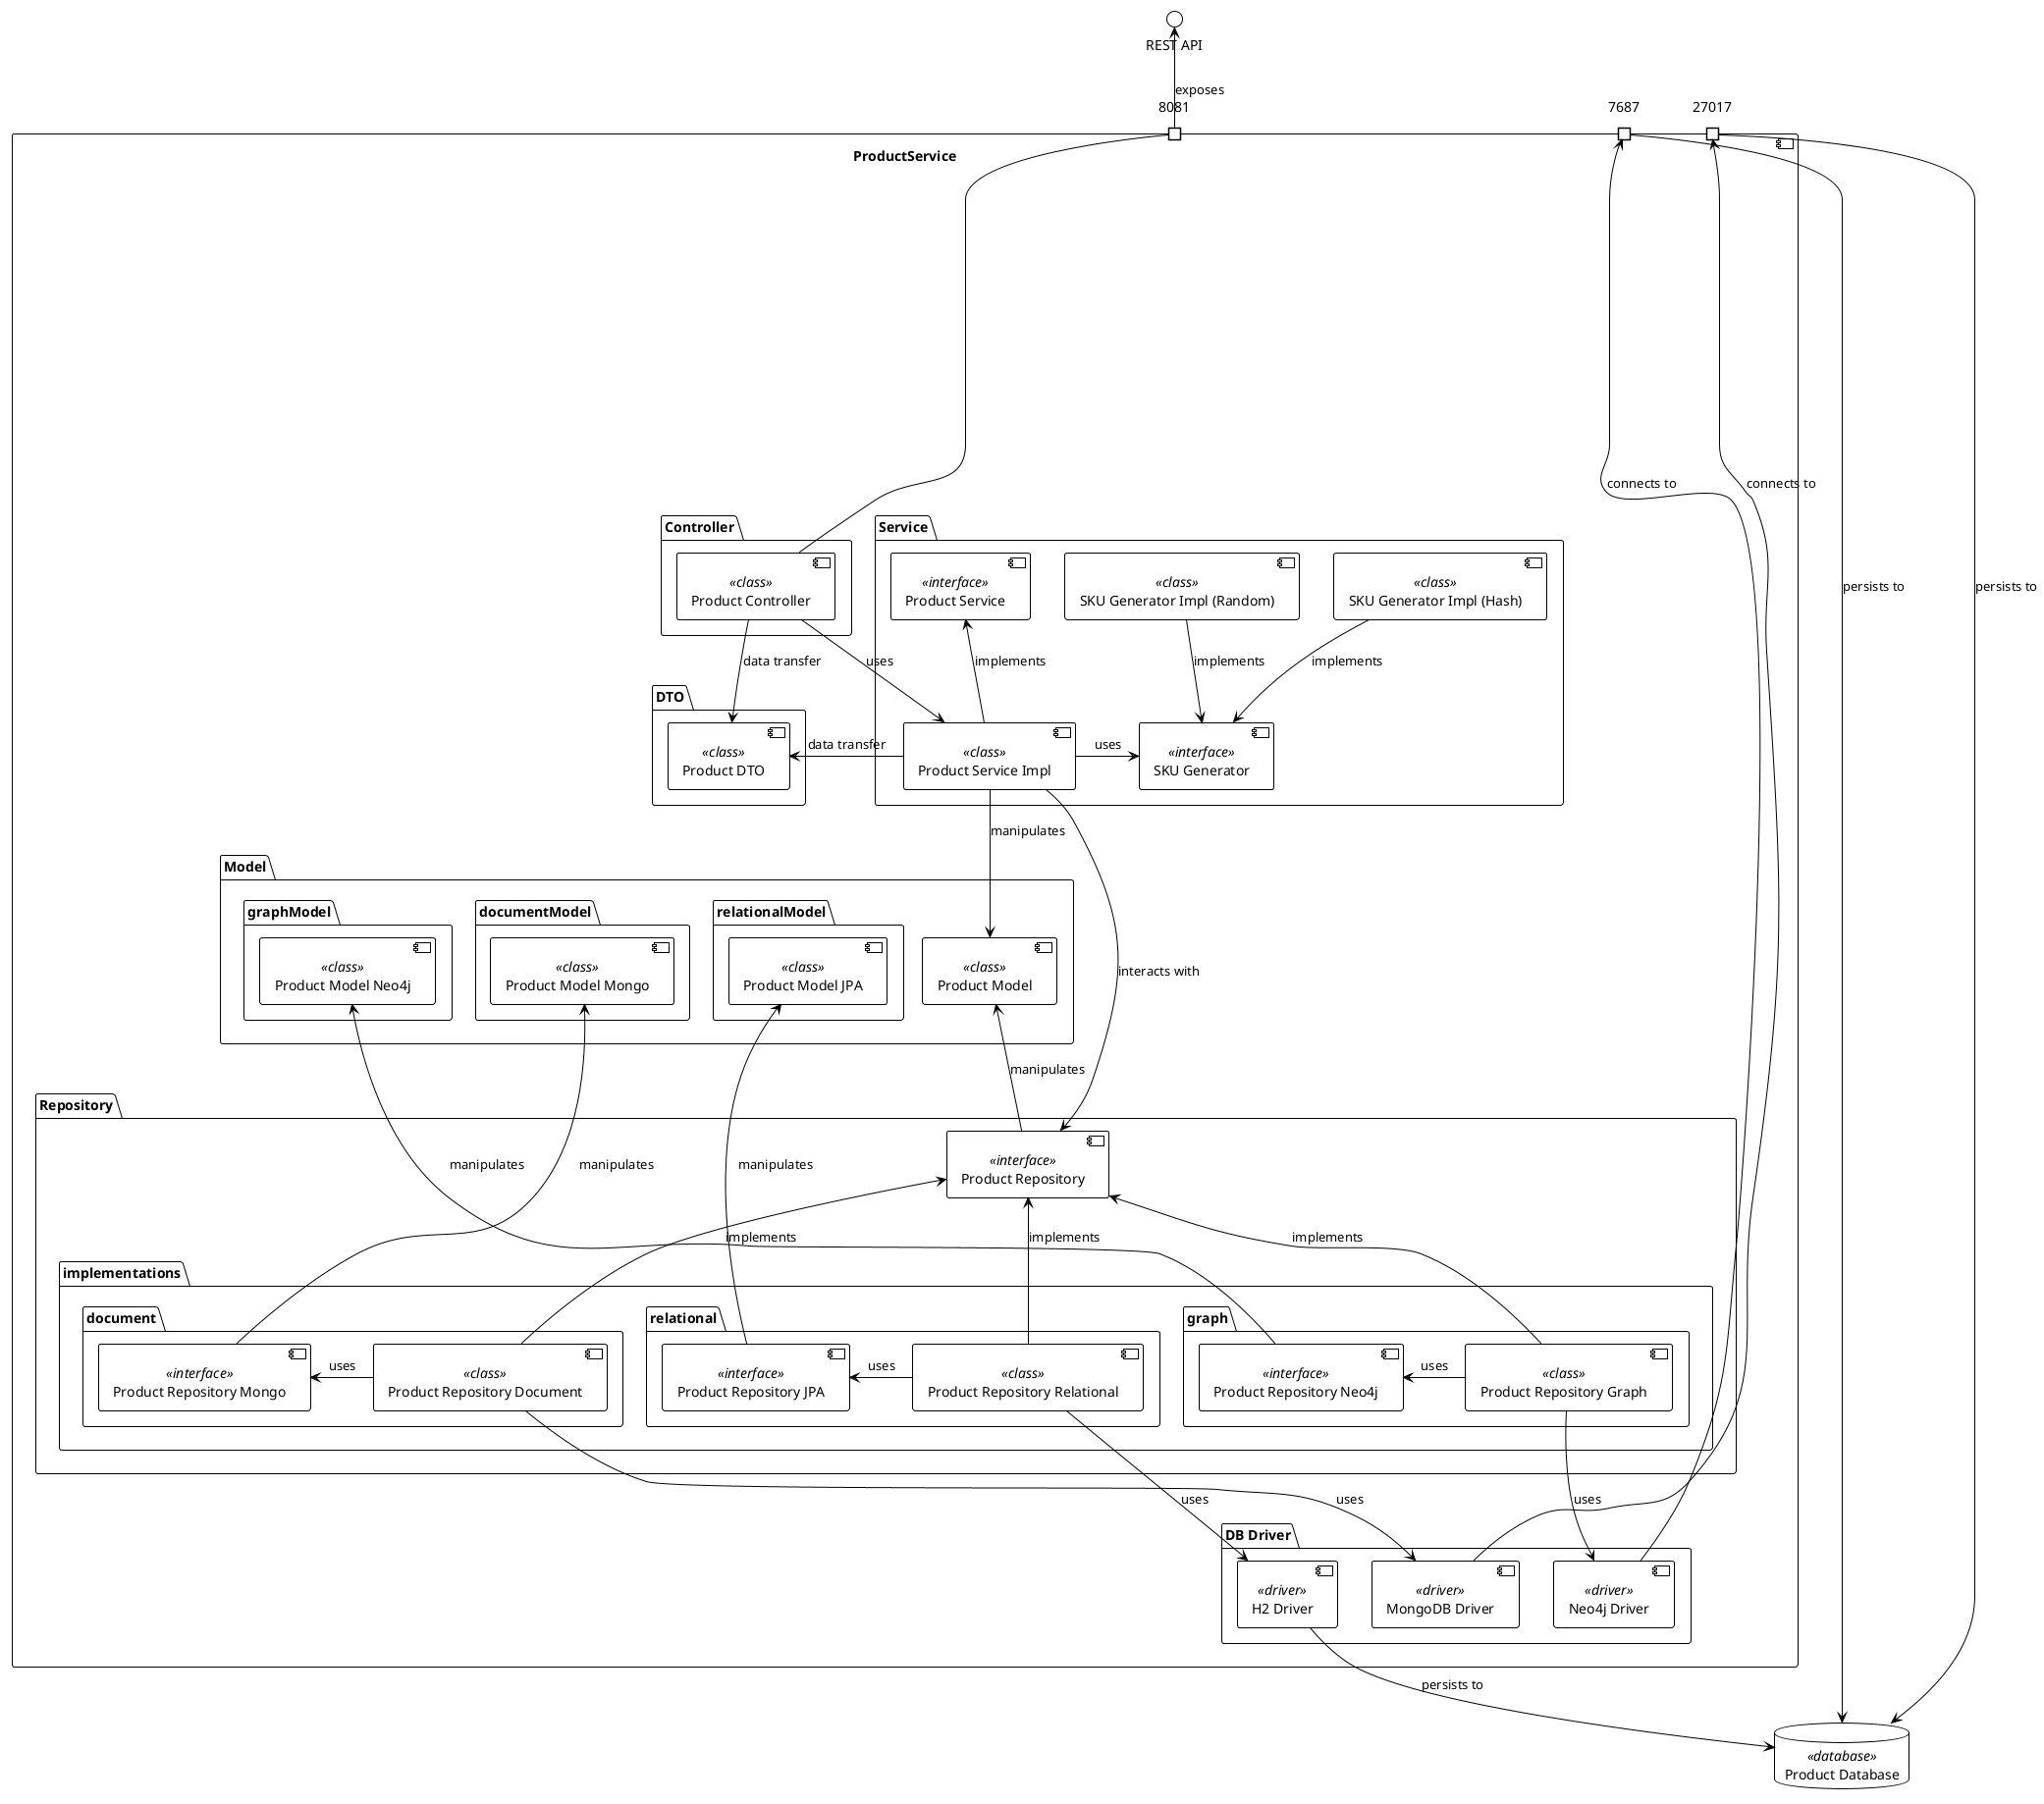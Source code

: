 @startuml
!theme plain

Component ProductService {
    Port "8081" as port8081

    Package Controller {
        component "Product Controller" as ProductCtrl <<class>>
    }
    Package Service {
        component "Product Service" as ProductSvc <<interface>>
        component "Product Service Impl" as ProductSvcImpl <<class>>
        component "SKU Generator" as SKUGeneratorI <<interface>>
        component "SKU Generator Impl (Hash)" as SKUGenerator <<class>>
        component "SKU Generator Impl (Random)" as SKUGeneratorRandom <<class>>
    }
    Package DTO {
        component "Product DTO" as ProductDTO <<class>>
    }
    Package Model {
        component "Product Model" as ProductModel<<class>>
        Package "documentModel" as documentModel {
            component "Product Model Mongo" as ProductModelMongo <<class>>
        }
        Package "relationalModel" as relationalModel {
            component "Product Model JPA" as ProductModelJPA <<class>>
        }
        Package "graphModel" as graphModel {
            component "Product Model Neo4j" as ProductModelNeo4j <<class>>
        }
    }
    Package Repository {
        component "Product Repository" as ProductRepo <<interface>>
        Package "implementations" {
            Package "document" {
                component "Product Repository Document" as ProductRepoDoc <<class>>
                component "Product Repository Mongo" as ProductRepoMongo <<interface>>
            }
            Package "relational" {
                component "Product Repository Relational" as ProductRepoRel <<class>>
                component "Product Repository JPA" as ProductRepoJPA <<interface>>
            }
            Package "graph" {
                component "Product Repository Graph" as ProductRepoGraph <<class>>
                component "Product Repository Neo4j" as ProductRepoNeo4j <<interface>>
            }
        }
    }
    Package "DB Driver" {
        component "MongoDB Driver" as MongoDriver <<driver>>
        component "Neo4j Driver" as Neo4jDriver <<driver>>
        component "H2 Driver" as H2Driver <<driver>>
    }

    Port "27017" as portMongo
    Port "7687" as portNeo4j
}

database "Product Database" as ProductDB <<database>>

port8081 -up-> "REST API" : exposes

ProductCtrl -up- port8081

ProductSvcImpl -left-> SKUGeneratorI : uses
ProductSvcImpl -up-> ProductSvc : implements

ProductRepoDoc -up-> ProductRepo : implements
ProductRepoDoc -right-> ProductRepoMongo : uses
ProductRepoMongo -up-> ProductModelMongo : manipulates

SKUGeneratorI <-up- SKUGenerator : implements
SKUGeneratorI <-up- SKUGeneratorRandom : implements

ProductRepoRel -up-> ProductRepo : implements
ProductRepoRel -right-> ProductRepoJPA : uses
ProductRepoJPA -up-> ProductModelJPA : manipulates

ProductRepoGraph -up-> ProductRepo : implements
ProductRepoGraph -right-> ProductRepoNeo4j : uses
ProductRepoNeo4j -up-> ProductModelNeo4j : manipulates

ProductRepoDoc -down-> MongoDriver : uses
ProductRepoRel -down-> H2Driver : uses
ProductRepoGraph -down-> Neo4jDriver : uses

ProductSvcImpl -down-> ProductModel : manipulates
ProductRepo -up-> ProductModel : manipulates

ProductCtrl -down-> ProductSvcImpl : uses
ProductCtrl -down-> ProductDTO : data transfer
ProductSvcImpl -left-> ProductDTO : data transfer
ProductSvcImpl -down-> ProductRepo : interacts with

H2Driver -down-> ProductDB : persists to

MongoDriver -down-> portMongo : connects to
Neo4jDriver -down-> portNeo4j : connects to

portMongo -down-> ProductDB : persists to
portNeo4j -down-> ProductDB : persists to

@enduml

